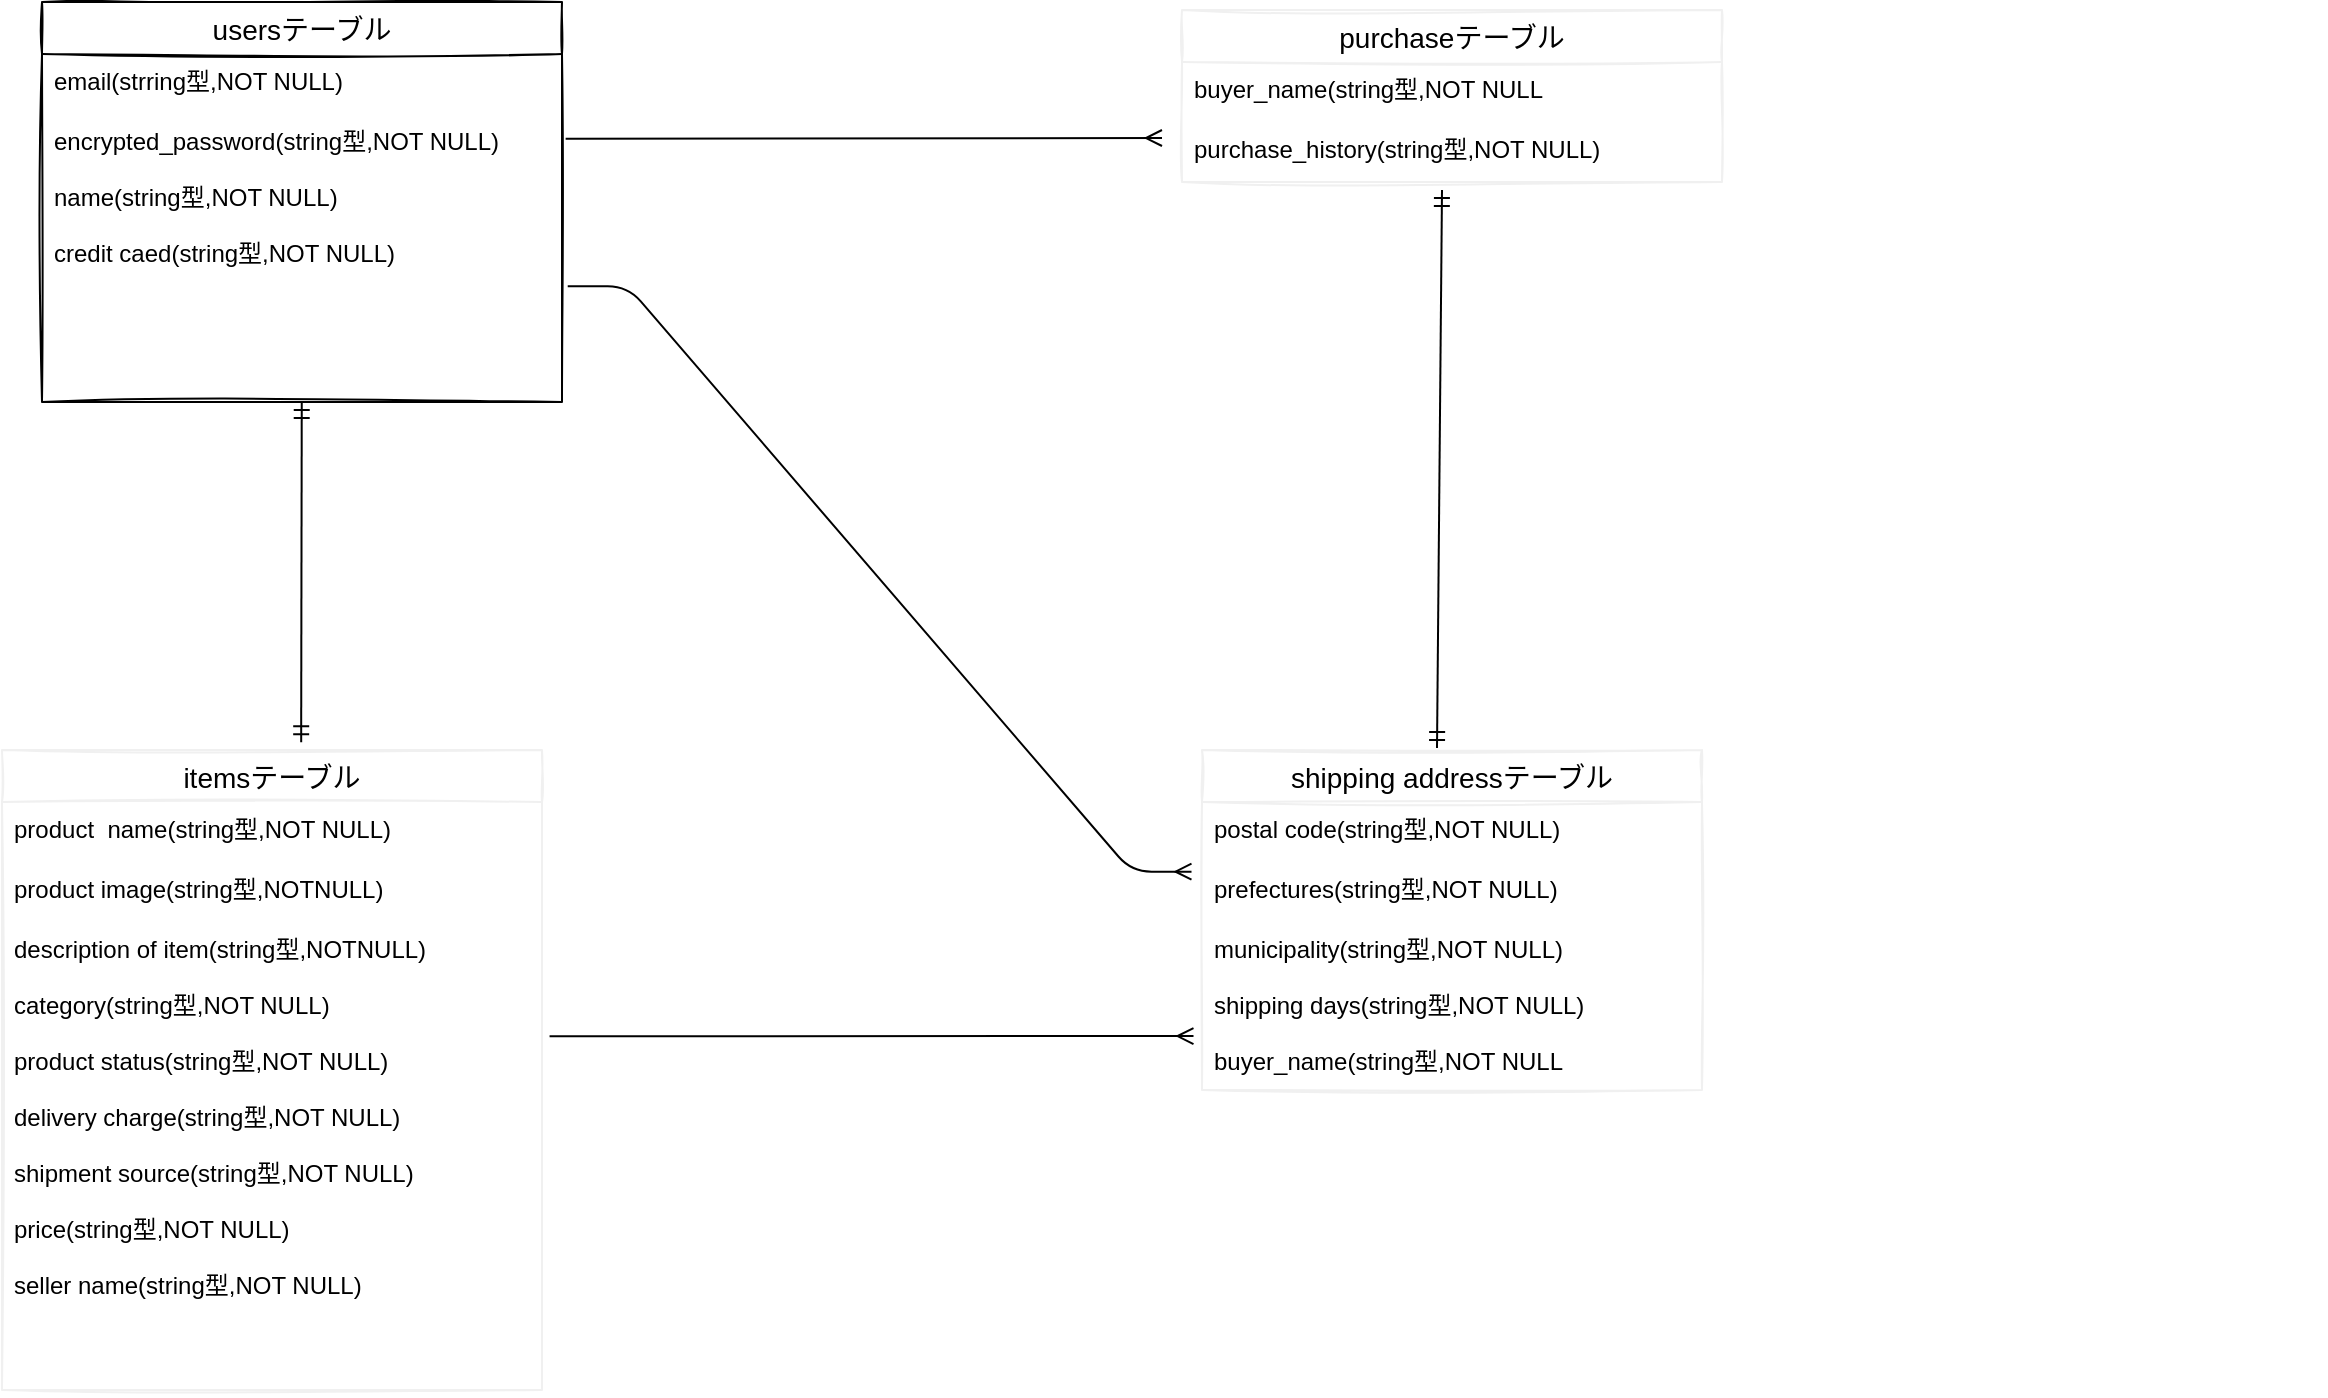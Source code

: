 <mxfile>
    <diagram id="m21VNch-wr7LKslH6Mwh" name="ページ1">
        <mxGraphModel dx="977" dy="916" grid="1" gridSize="10" guides="1" tooltips="1" connect="1" arrows="1" fold="1" page="1" pageScale="1" pageWidth="827" pageHeight="1169" math="0" shadow="0">
            <root>
                <mxCell id="0"/>
                <mxCell id="1" parent="0"/>
                <mxCell id="393" value="usersテーブル" style="swimlane;fontStyle=0;childLayout=stackLayout;horizontal=1;startSize=26;horizontalStack=0;resizeParent=1;resizeParentMax=0;resizeLast=0;collapsible=1;marginBottom=0;align=center;fontSize=14;sketch=1;" vertex="1" parent="1">
                    <mxGeometry x="40" y="176" width="260" height="200" as="geometry"/>
                </mxCell>
                <mxCell id="394" value="email(strring型,NOT NULL)&#10;&#10;&#10;" style="text;strokeColor=none;fillColor=none;spacingLeft=4;spacingRight=4;overflow=hidden;rotatable=0;points=[[0,0.5],[1,0.5]];portConstraint=eastwest;fontSize=12;" vertex="1" parent="393">
                    <mxGeometry y="26" width="260" height="30" as="geometry"/>
                </mxCell>
                <mxCell id="395" value="encrypted_password(string型,NOT NULL)&#10;&#10;name(string型,NOT NULL)&#10;&#10;credit caed(string型,NOT NULL)&#10;" style="text;strokeColor=none;fillColor=none;spacingLeft=4;spacingRight=4;overflow=hidden;rotatable=0;points=[[0,0.5],[1,0.5]];portConstraint=eastwest;fontSize=12;" vertex="1" parent="393">
                    <mxGeometry y="56" width="260" height="144" as="geometry"/>
                </mxCell>
                <mxCell id="503" value="" style="edgeStyle=entityRelationEdgeStyle;fontSize=12;html=1;endArrow=ERmany;exitX=1.012;exitY=0.042;exitDx=0;exitDy=0;exitPerimeter=0;strokeColor=none;entryX=1.009;entryY=0.147;entryDx=0;entryDy=0;entryPerimeter=0;" edge="1" parent="1">
                    <mxGeometry width="100" height="100" relative="1" as="geometry">
                        <mxPoint x="1143.6" y="543.44" as="sourcePoint"/>
                        <mxPoint x="1042.61" y="210.41" as="targetPoint"/>
                    </mxGeometry>
                </mxCell>
                <mxCell id="513" value="itemsテーブル" style="swimlane;fontStyle=0;childLayout=stackLayout;horizontal=1;startSize=26;horizontalStack=0;resizeParent=1;resizeParentMax=0;resizeLast=0;collapsible=1;marginBottom=0;align=center;fontSize=14;sketch=1;strokeColor=#f0f0f0;" vertex="1" parent="1">
                    <mxGeometry x="20" y="550" width="270" height="320" as="geometry"/>
                </mxCell>
                <mxCell id="514" value="product  name(string型,NOT NULL)&#10;" style="text;strokeColor=none;fillColor=none;spacingLeft=4;spacingRight=4;overflow=hidden;rotatable=0;points=[[0,0.5],[1,0.5]];portConstraint=eastwest;fontSize=12;" vertex="1" parent="513">
                    <mxGeometry y="26" width="270" height="30" as="geometry"/>
                </mxCell>
                <mxCell id="515" value="product image(string型,NOTNULL) " style="text;strokeColor=none;fillColor=none;spacingLeft=4;spacingRight=4;overflow=hidden;rotatable=0;points=[[0,0.5],[1,0.5]];portConstraint=eastwest;fontSize=12;" vertex="1" parent="513">
                    <mxGeometry y="56" width="270" height="30" as="geometry"/>
                </mxCell>
                <mxCell id="516" value="description of item(string型,NOTNULL)&#10;&#10;category(string型,NOT NULL)&#10;&#10;product status(string型,NOT NULL)&#10;&#10;delivery charge(string型,NOT NULL)&#10;&#10;shipment source(string型,NOT NULL)&#10;&#10;price(string型,NOT NULL)&#10;&#10;seller name(string型,NOT NULL)&#10;&#10;" style="text;strokeColor=none;fillColor=none;spacingLeft=4;spacingRight=4;overflow=hidden;rotatable=0;points=[[0,0.5],[1,0.5]];portConstraint=eastwest;fontSize=12;" vertex="1" parent="513">
                    <mxGeometry y="86" width="270" height="234" as="geometry"/>
                </mxCell>
                <mxCell id="517" value="purchaseテーブル" style="swimlane;fontStyle=0;childLayout=stackLayout;horizontal=1;startSize=26;horizontalStack=0;resizeParent=1;resizeParentMax=0;resizeLast=0;collapsible=1;marginBottom=0;align=center;fontSize=14;sketch=1;strokeColor=#f0f0f0;" vertex="1" parent="1">
                    <mxGeometry x="610" y="180" width="270" height="86" as="geometry"/>
                </mxCell>
                <mxCell id="518" value="buyer_name(string型,NOT NULL" style="text;strokeColor=none;fillColor=none;spacingLeft=4;spacingRight=4;overflow=hidden;rotatable=0;points=[[0,0.5],[1,0.5]];portConstraint=eastwest;fontSize=12;" vertex="1" parent="517">
                    <mxGeometry y="26" width="270" height="30" as="geometry"/>
                </mxCell>
                <mxCell id="520" value="purchase_history(string型,NOT NULL)" style="text;strokeColor=none;fillColor=none;spacingLeft=4;spacingRight=4;overflow=hidden;rotatable=0;points=[[0,0.5],[1,0.5]];portConstraint=eastwest;fontSize=12;" vertex="1" parent="517">
                    <mxGeometry y="56" width="270" height="30" as="geometry"/>
                </mxCell>
                <mxCell id="521" value="shipping addressテーブル" style="swimlane;fontStyle=0;childLayout=stackLayout;horizontal=1;startSize=26;horizontalStack=0;resizeParent=1;resizeParentMax=0;resizeLast=0;collapsible=1;marginBottom=0;align=center;fontSize=14;sketch=1;strokeColor=#f0f0f0;" vertex="1" parent="1">
                    <mxGeometry x="620" y="550" width="250" height="170" as="geometry"/>
                </mxCell>
                <mxCell id="522" value="postal code(string型,NOT NULL)" style="text;strokeColor=none;fillColor=none;spacingLeft=4;spacingRight=4;overflow=hidden;rotatable=0;points=[[0,0.5],[1,0.5]];portConstraint=eastwest;fontSize=12;" vertex="1" parent="521">
                    <mxGeometry y="26" width="250" height="30" as="geometry"/>
                </mxCell>
                <mxCell id="523" value="prefectures(string型,NOT NULL)" style="text;strokeColor=none;fillColor=none;spacingLeft=4;spacingRight=4;overflow=hidden;rotatable=0;points=[[0,0.5],[1,0.5]];portConstraint=eastwest;fontSize=12;" vertex="1" parent="521">
                    <mxGeometry y="56" width="250" height="30" as="geometry"/>
                </mxCell>
                <mxCell id="524" value="municipality(string型,NOT NULL)&#10;&#10;shipping days(string型,NOT NULL)&#10;&#10;buyer_name(string型,NOT NULL&#10;&#10;" style="text;strokeColor=none;fillColor=none;spacingLeft=4;spacingRight=4;overflow=hidden;rotatable=0;points=[[0,0.5],[1,0.5]];portConstraint=eastwest;fontSize=12;" vertex="1" parent="521">
                    <mxGeometry y="86" width="250" height="84" as="geometry"/>
                </mxCell>
                <mxCell id="526" value="" style="fontSize=12;html=1;endArrow=ERmany;targetPerimeterSpacing=0;exitX=1.007;exitY=0.086;exitDx=0;exitDy=0;exitPerimeter=0;" edge="1" parent="1" source="395">
                    <mxGeometry width="100" height="100" relative="1" as="geometry">
                        <mxPoint x="440" y="580" as="sourcePoint"/>
                        <mxPoint x="600" y="244" as="targetPoint"/>
                    </mxGeometry>
                </mxCell>
                <mxCell id="528" value="" style="fontSize=12;html=1;endArrow=ERmandOne;startArrow=ERmandOne;targetPerimeterSpacing=0;exitX=0.47;exitY=-0.006;exitDx=0;exitDy=0;exitPerimeter=0;" edge="1" parent="1" source="521">
                    <mxGeometry width="100" height="100" relative="1" as="geometry">
                        <mxPoint x="580" y="630" as="sourcePoint"/>
                        <mxPoint x="740" y="270" as="targetPoint"/>
                    </mxGeometry>
                </mxCell>
                <mxCell id="529" value="" style="fontSize=12;html=1;endArrow=ERmany;targetPerimeterSpacing=0;exitX=1.014;exitY=0.244;exitDx=0;exitDy=0;exitPerimeter=0;entryX=-0.017;entryY=0.679;entryDx=0;entryDy=0;entryPerimeter=0;" edge="1" parent="1" source="516" target="524">
                    <mxGeometry width="100" height="100" relative="1" as="geometry">
                        <mxPoint x="420" y="630" as="sourcePoint"/>
                        <mxPoint x="520" y="530" as="targetPoint"/>
                    </mxGeometry>
                </mxCell>
                <mxCell id="530" value="" style="edgeStyle=entityRelationEdgeStyle;fontSize=12;html=1;endArrow=ERmany;targetPerimeterSpacing=0;exitX=1.011;exitY=0.598;exitDx=0;exitDy=0;exitPerimeter=0;entryX=-0.021;entryY=0.161;entryDx=0;entryDy=0;entryPerimeter=0;" edge="1" parent="1" source="395" target="523">
                    <mxGeometry width="100" height="100" relative="1" as="geometry">
                        <mxPoint x="420" y="630" as="sourcePoint"/>
                        <mxPoint x="520" y="530" as="targetPoint"/>
                    </mxGeometry>
                </mxCell>
                <mxCell id="531" value="" style="fontSize=12;html=1;endArrow=ERmandOne;startArrow=ERmandOne;targetPerimeterSpacing=0;exitX=0.554;exitY=-0.012;exitDx=0;exitDy=0;exitPerimeter=0;" edge="1" parent="1" source="513" target="395">
                    <mxGeometry width="100" height="100" relative="1" as="geometry">
                        <mxPoint x="430" y="580" as="sourcePoint"/>
                        <mxPoint x="530" y="480" as="targetPoint"/>
                    </mxGeometry>
                </mxCell>
            </root>
        </mxGraphModel>
    </diagram>
</mxfile>